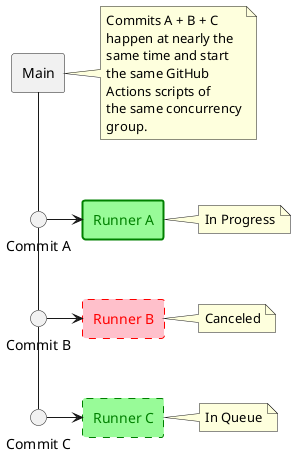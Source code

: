 @startuml
skinparam componentStyle rectangle

agent [Main]
note right
Commits A + B + C
happen at nearly the
same time and start
the same GitHub
Actions scripts of
the same concurrency
group.
end note

agent [Runner A] #palegreen;line:green;line.bold;text:green;
note right: In Progress
agent [Runner B] #pink;line:red;line.dashed;text:red;
note right: Canceled
agent [Runner C] #palegreen;line:green;line.dashed;text:green;
note right: In Queue

[Main]-d-"Commit A"
"Commit A"--"Commit B"
"Commit B"--"Commit C"

"Commit A"-r->[Runner A]
"Commit B"-r->[Runner B]
"Commit C"-r->[Runner C]

@enduml
